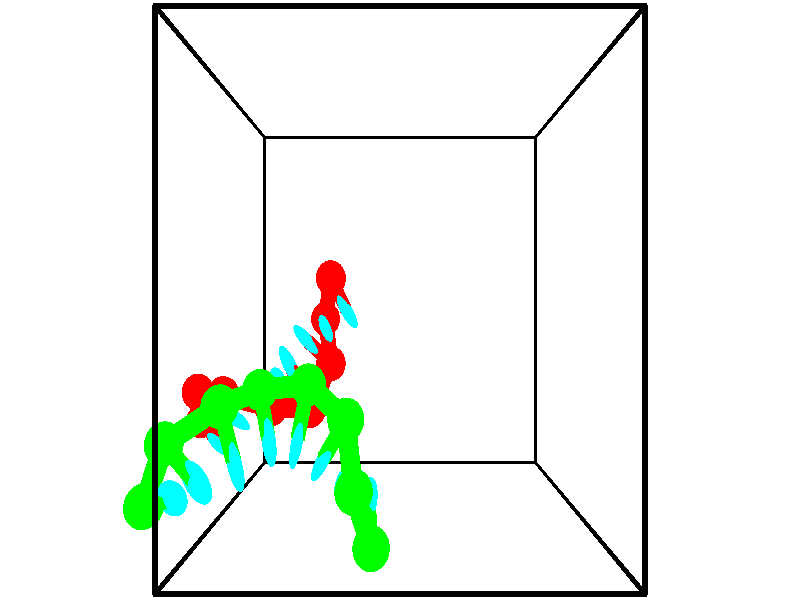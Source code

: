 // switches for output
#declare DRAW_BASES = 1; // possible values are 0, 1; only relevant for DNA ribbons
#declare DRAW_BASES_TYPE = 3; // possible values are 1, 2, 3; only relevant for DNA ribbons
#declare DRAW_FOG = 0; // set to 1 to enable fog

#include "colors.inc"

#include "transforms.inc"
background { rgb <1, 1, 1>}

#default {
   normal{
       ripples 0.25
       frequency 0.20
       turbulence 0.2
       lambda 5
   }
	finish {
		phong 0.1
		phong_size 40.
	}
}

// original window dimensions: 1024x640


// camera settings

camera {
	sky <-0, 1, 0>
	up <-0, 1, 0>
	right 1.6 * <1, 0, 0>
	location <2.5, 2.5, 11.1562>
	look_at <2.5, 2.5, 2.5>
	direction <0, 0, -8.6562>
	angle 67.0682
}


# declare cpy_camera_pos = <2.5, 2.5, 11.1562>;
# if (DRAW_FOG = 1)
fog {
	fog_type 2
	up vnormalize(cpy_camera_pos)
	color rgbt<1,1,1,0.3>
	distance 1e-5
	fog_alt 3e-3
	fog_offset 4
}
# end


// LIGHTS

# declare lum = 6;
global_settings {
	ambient_light rgb lum * <0.05, 0.05, 0.05>
	max_trace_level 15
}# declare cpy_direct_light_amount = 0.25;
light_source
{	1000 * <-1, -1, 1>,
	rgb lum * cpy_direct_light_amount
	parallel
}

light_source
{	1000 * <1, 1, -1>,
	rgb lum * cpy_direct_light_amount
	parallel
}

// strand 0

// nucleotide -1

// particle -1
sphere {
	<1.335890, 2.807977, 0.978689> 0.250000
	pigment { color rgbt <1,0,0,0> }
	no_shadow
}
cylinder {
	<1.513479, 2.542633, 1.219634>,  <1.620033, 2.383426, 1.364201>, 0.100000
	pigment { color rgbt <1,0,0,0> }
	no_shadow
}
cylinder {
	<1.513479, 2.542633, 1.219634>,  <1.335890, 2.807977, 0.978689>, 0.100000
	pigment { color rgbt <1,0,0,0> }
	no_shadow
}

// particle -1
sphere {
	<1.513479, 2.542633, 1.219634> 0.100000
	pigment { color rgbt <1,0,0,0> }
	no_shadow
}
sphere {
	0, 1
	scale<0.080000,0.200000,0.300000>
	matrix <-0.765161, -0.630499, -0.130383,
		0.466280, -0.403018, -0.787502,
		0.443972, -0.663361, 0.602363,
		1.646671, 2.343625, 1.400343>
	pigment { color rgbt <0,1,1,0> }
	no_shadow
}
cylinder {
	<1.197956, 2.223046, 0.595749>,  <1.335890, 2.807977, 0.978689>, 0.130000
	pigment { color rgbt <1,0,0,0> }
	no_shadow
}

// nucleotide -1

// particle -1
sphere {
	<1.197956, 2.223046, 0.595749> 0.250000
	pigment { color rgbt <1,0,0,0> }
	no_shadow
}
cylinder {
	<1.247736, 2.161148, 0.987782>,  <1.277604, 2.124009, 1.223003>, 0.100000
	pigment { color rgbt <1,0,0,0> }
	no_shadow
}
cylinder {
	<1.247736, 2.161148, 0.987782>,  <1.197956, 2.223046, 0.595749>, 0.100000
	pigment { color rgbt <1,0,0,0> }
	no_shadow
}

// particle -1
sphere {
	<1.247736, 2.161148, 0.987782> 0.100000
	pigment { color rgbt <1,0,0,0> }
	no_shadow
}
sphere {
	0, 1
	scale<0.080000,0.200000,0.300000>
	matrix <-0.883116, -0.467588, 0.038309,
		0.452348, -0.870296, -0.194849,
		0.124449, -0.154745, 0.980085,
		1.285071, 2.114724, 1.281808>
	pigment { color rgbt <0,1,1,0> }
	no_shadow
}
cylinder {
	<1.320381, 1.592445, 0.840806>,  <1.197956, 2.223046, 0.595749>, 0.130000
	pigment { color rgbt <1,0,0,0> }
	no_shadow
}

// nucleotide -1

// particle -1
sphere {
	<1.320381, 1.592445, 0.840806> 0.250000
	pigment { color rgbt <1,0,0,0> }
	no_shadow
}
cylinder {
	<1.118706, 1.804249, 1.113690>,  <0.997701, 1.931331, 1.277421>, 0.100000
	pigment { color rgbt <1,0,0,0> }
	no_shadow
}
cylinder {
	<1.118706, 1.804249, 1.113690>,  <1.320381, 1.592445, 0.840806>, 0.100000
	pigment { color rgbt <1,0,0,0> }
	no_shadow
}

// particle -1
sphere {
	<1.118706, 1.804249, 1.113690> 0.100000
	pigment { color rgbt <1,0,0,0> }
	no_shadow
}
sphere {
	0, 1
	scale<0.080000,0.200000,0.300000>
	matrix <-0.758805, -0.648800, -0.057216,
		0.412323, -0.546513, 0.728912,
		-0.504188, 0.529510, 0.682212,
		0.967449, 1.963102, 1.318354>
	pigment { color rgbt <0,1,1,0> }
	no_shadow
}
cylinder {
	<1.049689, 1.026741, 1.391868>,  <1.320381, 1.592445, 0.840806>, 0.130000
	pigment { color rgbt <1,0,0,0> }
	no_shadow
}

// nucleotide -1

// particle -1
sphere {
	<1.049689, 1.026741, 1.391868> 0.250000
	pigment { color rgbt <1,0,0,0> }
	no_shadow
}
cylinder {
	<0.845507, 1.364819, 1.328520>,  <0.722997, 1.567665, 1.290511>, 0.100000
	pigment { color rgbt <1,0,0,0> }
	no_shadow
}
cylinder {
	<0.845507, 1.364819, 1.328520>,  <1.049689, 1.026741, 1.391868>, 0.100000
	pigment { color rgbt <1,0,0,0> }
	no_shadow
}

// particle -1
sphere {
	<0.845507, 1.364819, 1.328520> 0.100000
	pigment { color rgbt <1,0,0,0> }
	no_shadow
}
sphere {
	0, 1
	scale<0.080000,0.200000,0.300000>
	matrix <-0.835095, -0.531169, -0.143098,
		-0.205067, 0.059209, 0.976956,
		-0.510455, 0.845195, -0.158370,
		0.692370, 1.618377, 1.281009>
	pigment { color rgbt <0,1,1,0> }
	no_shadow
}
cylinder {
	<0.497561, 1.111818, 1.756177>,  <1.049689, 1.026741, 1.391868>, 0.130000
	pigment { color rgbt <1,0,0,0> }
	no_shadow
}

// nucleotide -1

// particle -1
sphere {
	<0.497561, 1.111818, 1.756177> 0.250000
	pigment { color rgbt <1,0,0,0> }
	no_shadow
}
cylinder {
	<0.482904, 1.254669, 1.382842>,  <0.474111, 1.340380, 1.158841>, 0.100000
	pigment { color rgbt <1,0,0,0> }
	no_shadow
}
cylinder {
	<0.482904, 1.254669, 1.382842>,  <0.497561, 1.111818, 1.756177>, 0.100000
	pigment { color rgbt <1,0,0,0> }
	no_shadow
}

// particle -1
sphere {
	<0.482904, 1.254669, 1.382842> 0.100000
	pigment { color rgbt <1,0,0,0> }
	no_shadow
}
sphere {
	0, 1
	scale<0.080000,0.200000,0.300000>
	matrix <-0.824744, -0.538214, -0.173562,
		-0.564319, 0.763404, 0.314259,
		-0.036641, 0.357127, -0.933337,
		0.471912, 1.361807, 1.102841>
	pigment { color rgbt <0,1,1,0> }
	no_shadow
}
cylinder {
	<-0.279080, 1.252289, 1.682328>,  <0.497561, 1.111818, 1.756177>, 0.130000
	pigment { color rgbt <1,0,0,0> }
	no_shadow
}

// nucleotide -1

// particle -1
sphere {
	<-0.279080, 1.252289, 1.682328> 0.250000
	pigment { color rgbt <1,0,0,0> }
	no_shadow
}
cylinder {
	<-0.111467, 1.189648, 1.324582>,  <-0.010900, 1.152063, 1.109935>, 0.100000
	pigment { color rgbt <1,0,0,0> }
	no_shadow
}
cylinder {
	<-0.111467, 1.189648, 1.324582>,  <-0.279080, 1.252289, 1.682328>, 0.100000
	pigment { color rgbt <1,0,0,0> }
	no_shadow
}

// particle -1
sphere {
	<-0.111467, 1.189648, 1.324582> 0.100000
	pigment { color rgbt <1,0,0,0> }
	no_shadow
}
sphere {
	0, 1
	scale<0.080000,0.200000,0.300000>
	matrix <-0.638425, -0.751219, -0.167580,
		-0.645621, 0.641206, -0.414764,
		0.419031, -0.156603, -0.894365,
		0.014242, 1.142667, 1.056273>
	pigment { color rgbt <0,1,1,0> }
	no_shadow
}
cylinder {
	<-0.838722, 1.236131, 1.190376>,  <-0.279080, 1.252289, 1.682328>, 0.130000
	pigment { color rgbt <1,0,0,0> }
	no_shadow
}

// nucleotide -1

// particle -1
sphere {
	<-0.838722, 1.236131, 1.190376> 0.250000
	pigment { color rgbt <1,0,0,0> }
	no_shadow
}
cylinder {
	<-0.523392, 1.016174, 1.079987>,  <-0.334193, 0.884200, 1.013753>, 0.100000
	pigment { color rgbt <1,0,0,0> }
	no_shadow
}
cylinder {
	<-0.523392, 1.016174, 1.079987>,  <-0.838722, 1.236131, 1.190376>, 0.100000
	pigment { color rgbt <1,0,0,0> }
	no_shadow
}

// particle -1
sphere {
	<-0.523392, 1.016174, 1.079987> 0.100000
	pigment { color rgbt <1,0,0,0> }
	no_shadow
}
sphere {
	0, 1
	scale<0.080000,0.200000,0.300000>
	matrix <-0.583489, -0.810463, -0.051865,
		-0.195146, 0.201914, -0.959765,
		0.788326, -0.549891, -0.275973,
		-0.286894, 0.851207, 0.997195>
	pigment { color rgbt <0,1,1,0> }
	no_shadow
}
cylinder {
	<-0.958621, 0.745767, 0.648443>,  <-0.838722, 1.236131, 1.190376>, 0.130000
	pigment { color rgbt <1,0,0,0> }
	no_shadow
}

// nucleotide -1

// particle -1
sphere {
	<-0.958621, 0.745767, 0.648443> 0.250000
	pigment { color rgbt <1,0,0,0> }
	no_shadow
}
cylinder {
	<-0.695770, 0.605633, 0.915411>,  <-0.538060, 0.521552, 1.075592>, 0.100000
	pigment { color rgbt <1,0,0,0> }
	no_shadow
}
cylinder {
	<-0.695770, 0.605633, 0.915411>,  <-0.958621, 0.745767, 0.648443>, 0.100000
	pigment { color rgbt <1,0,0,0> }
	no_shadow
}

// particle -1
sphere {
	<-0.695770, 0.605633, 0.915411> 0.100000
	pigment { color rgbt <1,0,0,0> }
	no_shadow
}
sphere {
	0, 1
	scale<0.080000,0.200000,0.300000>
	matrix <-0.518121, -0.853030, 0.062367,
		0.547480, -0.386787, -0.742066,
		0.657128, -0.350335, 0.667419,
		-0.498632, 0.500532, 1.115637>
	pigment { color rgbt <0,1,1,0> }
	no_shadow
}
// strand 1

// nucleotide -1

// particle -1
sphere {
	<2.113358, -0.267371, 3.082451> 0.250000
	pigment { color rgbt <0,1,0,0> }
	no_shadow
}
cylinder {
	<2.076693, -0.042747, 2.753513>,  <2.054693, 0.092026, 2.556150>, 0.100000
	pigment { color rgbt <0,1,0,0> }
	no_shadow
}
cylinder {
	<2.076693, -0.042747, 2.753513>,  <2.113358, -0.267371, 3.082451>, 0.100000
	pigment { color rgbt <0,1,0,0> }
	no_shadow
}

// particle -1
sphere {
	<2.076693, -0.042747, 2.753513> 0.100000
	pigment { color rgbt <0,1,0,0> }
	no_shadow
}
sphere {
	0, 1
	scale<0.080000,0.200000,0.300000>
	matrix <-0.814255, 0.433114, 0.386525,
		0.573225, 0.705029, 0.417550,
		-0.091664, 0.561558, -0.822345,
		2.049193, 0.125720, 2.506809>
	pigment { color rgbt <0,1,1,0> }
	no_shadow
}
cylinder {
	<1.894473, 0.410894, 3.276332>,  <2.113358, -0.267371, 3.082451>, 0.130000
	pigment { color rgbt <0,1,0,0> }
	no_shadow
}

// nucleotide -1

// particle -1
sphere {
	<1.894473, 0.410894, 3.276332> 0.250000
	pigment { color rgbt <0,1,0,0> }
	no_shadow
}
cylinder {
	<1.782125, 0.378323, 2.893818>,  <1.714717, 0.358780, 2.664309>, 0.100000
	pigment { color rgbt <0,1,0,0> }
	no_shadow
}
cylinder {
	<1.782125, 0.378323, 2.893818>,  <1.894473, 0.410894, 3.276332>, 0.100000
	pigment { color rgbt <0,1,0,0> }
	no_shadow
}

// particle -1
sphere {
	<1.782125, 0.378323, 2.893818> 0.100000
	pigment { color rgbt <0,1,0,0> }
	no_shadow
}
sphere {
	0, 1
	scale<0.080000,0.200000,0.300000>
	matrix <-0.853568, 0.476737, 0.210104,
		0.438788, 0.875266, -0.203406,
		-0.280868, -0.081429, -0.956286,
		1.697865, 0.353894, 2.606932>
	pigment { color rgbt <0,1,1,0> }
	no_shadow
}
cylinder {
	<1.764595, 1.143870, 2.957463>,  <1.894473, 0.410894, 3.276332>, 0.130000
	pigment { color rgbt <0,1,0,0> }
	no_shadow
}

// nucleotide -1

// particle -1
sphere {
	<1.764595, 1.143870, 2.957463> 0.250000
	pigment { color rgbt <0,1,0,0> }
	no_shadow
}
cylinder {
	<1.560551, 0.841328, 2.793652>,  <1.438124, 0.659802, 2.695365>, 0.100000
	pigment { color rgbt <0,1,0,0> }
	no_shadow
}
cylinder {
	<1.560551, 0.841328, 2.793652>,  <1.764595, 1.143870, 2.957463>, 0.100000
	pigment { color rgbt <0,1,0,0> }
	no_shadow
}

// particle -1
sphere {
	<1.560551, 0.841328, 2.793652> 0.100000
	pigment { color rgbt <0,1,0,0> }
	no_shadow
}
sphere {
	0, 1
	scale<0.080000,0.200000,0.300000>
	matrix <-0.857887, 0.481626, 0.179074,
		0.061795, 0.442675, -0.894550,
		-0.510110, -0.756357, -0.409527,
		1.407518, 0.614421, 2.670794>
	pigment { color rgbt <0,1,1,0> }
	no_shadow
}
cylinder {
	<1.207151, 1.505115, 2.660336>,  <1.764595, 1.143870, 2.957463>, 0.130000
	pigment { color rgbt <0,1,0,0> }
	no_shadow
}

// nucleotide -1

// particle -1
sphere {
	<1.207151, 1.505115, 2.660336> 0.250000
	pigment { color rgbt <0,1,0,0> }
	no_shadow
}
cylinder {
	<1.120035, 1.115925, 2.691029>,  <1.067765, 0.882411, 2.709444>, 0.100000
	pigment { color rgbt <0,1,0,0> }
	no_shadow
}
cylinder {
	<1.120035, 1.115925, 2.691029>,  <1.207151, 1.505115, 2.660336>, 0.100000
	pigment { color rgbt <0,1,0,0> }
	no_shadow
}

// particle -1
sphere {
	<1.120035, 1.115925, 2.691029> 0.100000
	pigment { color rgbt <0,1,0,0> }
	no_shadow
}
sphere {
	0, 1
	scale<0.080000,0.200000,0.300000>
	matrix <-0.965546, 0.226266, 0.128546,
		-0.142434, -0.046093, -0.988730,
		-0.217791, -0.972975, 0.076732,
		1.054698, 0.824032, 2.714048>
	pigment { color rgbt <0,1,1,0> }
	no_shadow
}
cylinder {
	<0.473435, 1.417889, 2.429798>,  <1.207151, 1.505115, 2.660336>, 0.130000
	pigment { color rgbt <0,1,0,0> }
	no_shadow
}

// nucleotide -1

// particle -1
sphere {
	<0.473435, 1.417889, 2.429798> 0.250000
	pigment { color rgbt <0,1,0,0> }
	no_shadow
}
cylinder {
	<0.594110, 1.099815, 2.640194>,  <0.666516, 0.908971, 2.766432>, 0.100000
	pigment { color rgbt <0,1,0,0> }
	no_shadow
}
cylinder {
	<0.594110, 1.099815, 2.640194>,  <0.473435, 1.417889, 2.429798>, 0.100000
	pigment { color rgbt <0,1,0,0> }
	no_shadow
}

// particle -1
sphere {
	<0.594110, 1.099815, 2.640194> 0.100000
	pigment { color rgbt <0,1,0,0> }
	no_shadow
}
sphere {
	0, 1
	scale<0.080000,0.200000,0.300000>
	matrix <-0.883589, -0.025966, 0.467542,
		-0.358125, -0.605811, -0.710450,
		0.301690, -0.795185, 0.525990,
		0.684617, 0.861260, 2.797991>
	pigment { color rgbt <0,1,1,0> }
	no_shadow
}
cylinder {
	<0.045438, 1.292887, 2.946412>,  <0.473435, 1.417889, 2.429798>, 0.130000
	pigment { color rgbt <0,1,0,0> }
	no_shadow
}

// nucleotide -1

// particle -1
sphere {
	<0.045438, 1.292887, 2.946412> 0.250000
	pigment { color rgbt <0,1,0,0> }
	no_shadow
}
cylinder {
	<0.181889, 0.922588, 3.011684>,  <0.263759, 0.700409, 3.050848>, 0.100000
	pigment { color rgbt <0,1,0,0> }
	no_shadow
}
cylinder {
	<0.181889, 0.922588, 3.011684>,  <0.045438, 1.292887, 2.946412>, 0.100000
	pigment { color rgbt <0,1,0,0> }
	no_shadow
}

// particle -1
sphere {
	<0.181889, 0.922588, 3.011684> 0.100000
	pigment { color rgbt <0,1,0,0> }
	no_shadow
}
sphere {
	0, 1
	scale<0.080000,0.200000,0.300000>
	matrix <-0.793924, -0.190788, 0.577308,
		-0.503307, -0.326487, -0.800055,
		0.341125, -0.925746, 0.163181,
		0.284226, 0.644865, 3.060639>
	pigment { color rgbt <0,1,1,0> }
	no_shadow
}
cylinder {
	<-0.674029, 0.885739, 3.037974>,  <0.045438, 1.292887, 2.946412>, 0.130000
	pigment { color rgbt <0,1,0,0> }
	no_shadow
}

// nucleotide -1

// particle -1
sphere {
	<-0.674029, 0.885739, 3.037974> 0.250000
	pigment { color rgbt <0,1,0,0> }
	no_shadow
}
cylinder {
	<-0.371468, 0.681190, 3.201118>,  <-0.189931, 0.558461, 3.299005>, 0.100000
	pigment { color rgbt <0,1,0,0> }
	no_shadow
}
cylinder {
	<-0.371468, 0.681190, 3.201118>,  <-0.674029, 0.885739, 3.037974>, 0.100000
	pigment { color rgbt <0,1,0,0> }
	no_shadow
}

// particle -1
sphere {
	<-0.371468, 0.681190, 3.201118> 0.100000
	pigment { color rgbt <0,1,0,0> }
	no_shadow
}
sphere {
	0, 1
	scale<0.080000,0.200000,0.300000>
	matrix <-0.538344, -0.132519, 0.832241,
		-0.371535, -0.849080, -0.375532,
		0.756404, -0.511372, 0.407861,
		-0.144546, 0.527779, 3.323476>
	pigment { color rgbt <0,1,1,0> }
	no_shadow
}
cylinder {
	<-0.869630, 0.238477, 3.216303>,  <-0.674029, 0.885739, 3.037974>, 0.130000
	pigment { color rgbt <0,1,0,0> }
	no_shadow
}

// nucleotide -1

// particle -1
sphere {
	<-0.869630, 0.238477, 3.216303> 0.250000
	pigment { color rgbt <0,1,0,0> }
	no_shadow
}
cylinder {
	<-0.568298, 0.352814, 3.453213>,  <-0.387499, 0.421416, 3.595359>, 0.100000
	pigment { color rgbt <0,1,0,0> }
	no_shadow
}
cylinder {
	<-0.568298, 0.352814, 3.453213>,  <-0.869630, 0.238477, 3.216303>, 0.100000
	pigment { color rgbt <0,1,0,0> }
	no_shadow
}

// particle -1
sphere {
	<-0.568298, 0.352814, 3.453213> 0.100000
	pigment { color rgbt <0,1,0,0> }
	no_shadow
}
sphere {
	0, 1
	scale<0.080000,0.200000,0.300000>
	matrix <-0.525700, -0.279380, 0.803484,
		0.395140, -0.916647, -0.060197,
		0.753329, 0.285843, 0.592275,
		-0.342300, 0.438566, 3.630896>
	pigment { color rgbt <0,1,1,0> }
	no_shadow
}
// box output
cylinder {
	<0.000000, 0.000000, 0.000000>,  <5.000000, 0.000000, 0.000000>, 0.025000
	pigment { color rgbt <0,0,0,0> }
	no_shadow
}
cylinder {
	<0.000000, 0.000000, 0.000000>,  <0.000000, 5.000000, 0.000000>, 0.025000
	pigment { color rgbt <0,0,0,0> }
	no_shadow
}
cylinder {
	<0.000000, 0.000000, 0.000000>,  <0.000000, 0.000000, 5.000000>, 0.025000
	pigment { color rgbt <0,0,0,0> }
	no_shadow
}
cylinder {
	<5.000000, 5.000000, 5.000000>,  <0.000000, 5.000000, 5.000000>, 0.025000
	pigment { color rgbt <0,0,0,0> }
	no_shadow
}
cylinder {
	<5.000000, 5.000000, 5.000000>,  <5.000000, 0.000000, 5.000000>, 0.025000
	pigment { color rgbt <0,0,0,0> }
	no_shadow
}
cylinder {
	<5.000000, 5.000000, 5.000000>,  <5.000000, 5.000000, 0.000000>, 0.025000
	pigment { color rgbt <0,0,0,0> }
	no_shadow
}
cylinder {
	<0.000000, 0.000000, 5.000000>,  <0.000000, 5.000000, 5.000000>, 0.025000
	pigment { color rgbt <0,0,0,0> }
	no_shadow
}
cylinder {
	<0.000000, 0.000000, 5.000000>,  <5.000000, 0.000000, 5.000000>, 0.025000
	pigment { color rgbt <0,0,0,0> }
	no_shadow
}
cylinder {
	<5.000000, 5.000000, 0.000000>,  <0.000000, 5.000000, 0.000000>, 0.025000
	pigment { color rgbt <0,0,0,0> }
	no_shadow
}
cylinder {
	<5.000000, 5.000000, 0.000000>,  <5.000000, 0.000000, 0.000000>, 0.025000
	pigment { color rgbt <0,0,0,0> }
	no_shadow
}
cylinder {
	<5.000000, 0.000000, 5.000000>,  <5.000000, 0.000000, 0.000000>, 0.025000
	pigment { color rgbt <0,0,0,0> }
	no_shadow
}
cylinder {
	<0.000000, 5.000000, 0.000000>,  <0.000000, 5.000000, 5.000000>, 0.025000
	pigment { color rgbt <0,0,0,0> }
	no_shadow
}
// end of box output
